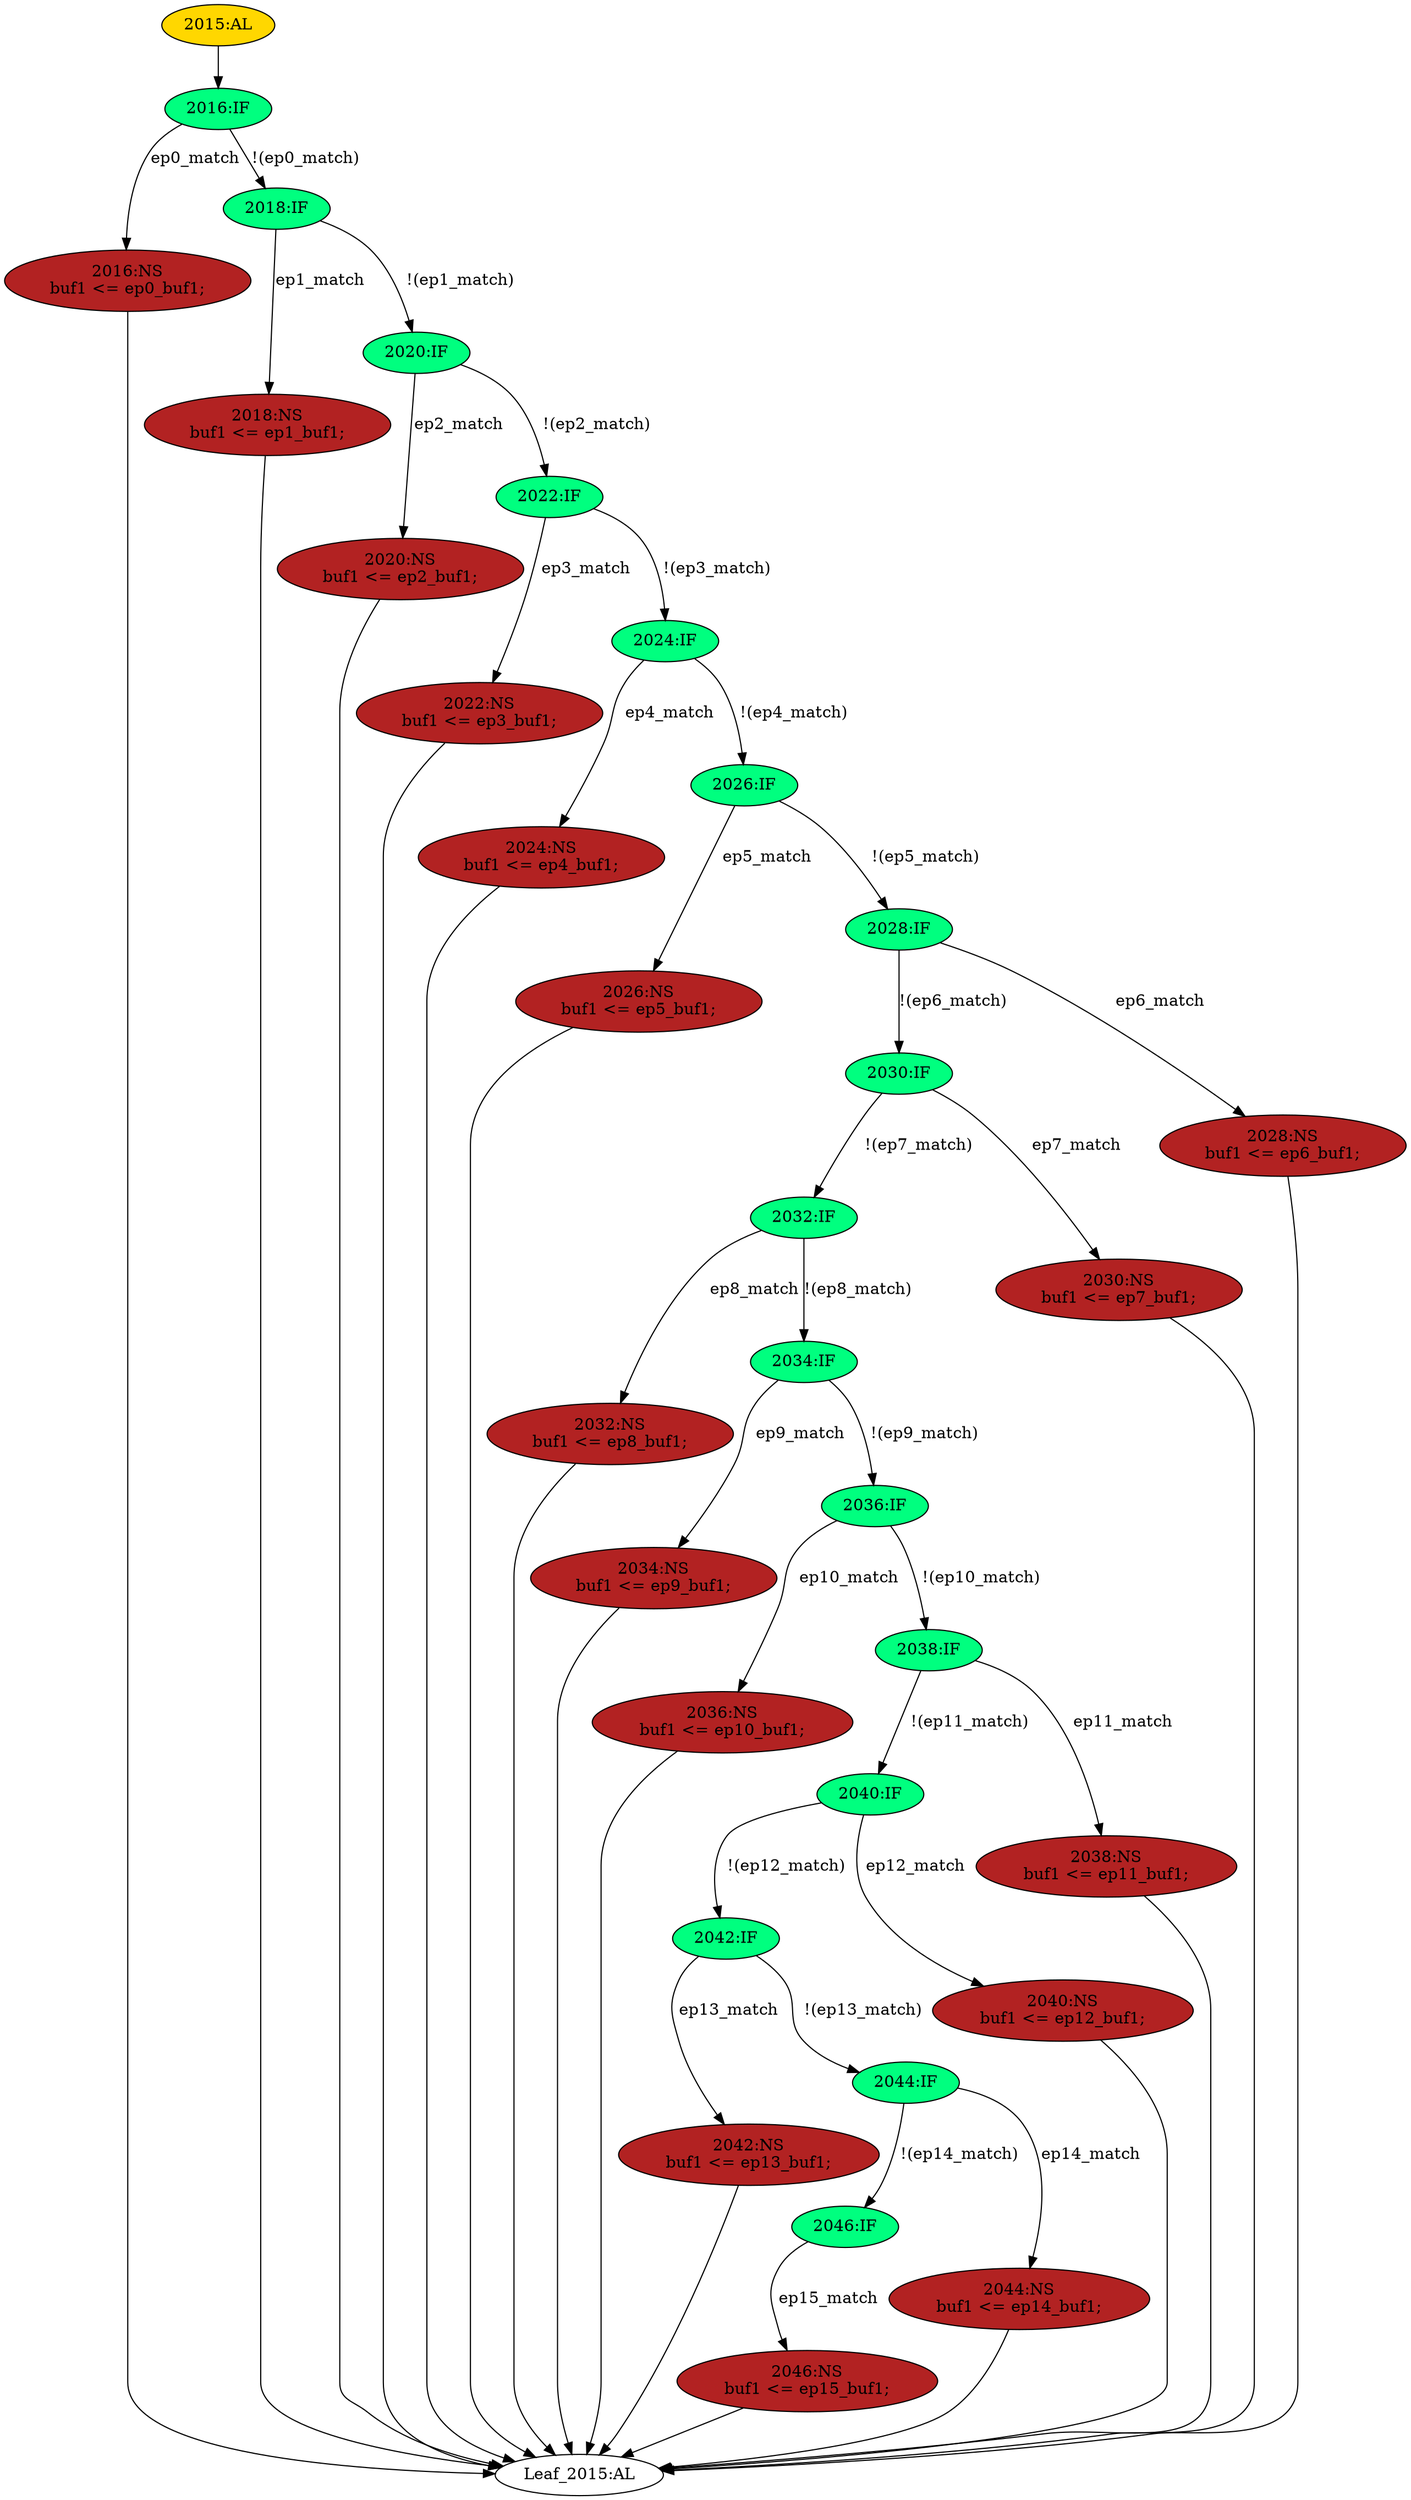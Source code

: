 strict digraph "" {
	node [label="\N"];
	"2020:NS"	 [ast="<pyverilog.vparser.ast.NonblockingSubstitution object at 0x7f0a38db2dd0>",
		fillcolor=firebrick,
		label="2020:NS
buf1 <= ep2_buf1;",
		statements="[<pyverilog.vparser.ast.NonblockingSubstitution object at 0x7f0a38db2dd0>]",
		style=filled,
		typ=NonblockingSubstitution];
	"Leaf_2015:AL"	 [def_var="['buf1']",
		label="Leaf_2015:AL"];
	"2020:NS" -> "Leaf_2015:AL"	 [cond="[]",
		lineno=None];
	"2016:NS"	 [ast="<pyverilog.vparser.ast.NonblockingSubstitution object at 0x7f0a38db2f10>",
		fillcolor=firebrick,
		label="2016:NS
buf1 <= ep0_buf1;",
		statements="[<pyverilog.vparser.ast.NonblockingSubstitution object at 0x7f0a38db2f10>]",
		style=filled,
		typ=NonblockingSubstitution];
	"2016:NS" -> "Leaf_2015:AL"	 [cond="[]",
		lineno=None];
	"2026:NS"	 [ast="<pyverilog.vparser.ast.NonblockingSubstitution object at 0x7f0a38dc0090>",
		fillcolor=firebrick,
		label="2026:NS
buf1 <= ep5_buf1;",
		statements="[<pyverilog.vparser.ast.NonblockingSubstitution object at 0x7f0a38dc0090>]",
		style=filled,
		typ=NonblockingSubstitution];
	"2026:NS" -> "Leaf_2015:AL"	 [cond="[]",
		lineno=None];
	"2018:NS"	 [ast="<pyverilog.vparser.ast.NonblockingSubstitution object at 0x7f0a38dca850>",
		fillcolor=firebrick,
		label="2018:NS
buf1 <= ep1_buf1;",
		statements="[<pyverilog.vparser.ast.NonblockingSubstitution object at 0x7f0a38dca850>]",
		style=filled,
		typ=NonblockingSubstitution];
	"2018:NS" -> "Leaf_2015:AL"	 [cond="[]",
		lineno=None];
	"2042:IF"	 [ast="<pyverilog.vparser.ast.IfStatement object at 0x7f0a38dc0450>",
		fillcolor=springgreen,
		label="2042:IF",
		statements="[]",
		style=filled,
		typ=IfStatement];
	"2042:NS"	 [ast="<pyverilog.vparser.ast.NonblockingSubstitution object at 0x7f0a38dc0750>",
		fillcolor=firebrick,
		label="2042:NS
buf1 <= ep13_buf1;",
		statements="[<pyverilog.vparser.ast.NonblockingSubstitution object at 0x7f0a38dc0750>]",
		style=filled,
		typ=NonblockingSubstitution];
	"2042:IF" -> "2042:NS"	 [cond="['ep13_match']",
		label=ep13_match,
		lineno=2042];
	"2044:IF"	 [ast="<pyverilog.vparser.ast.IfStatement object at 0x7f0a38dc04d0>",
		fillcolor=springgreen,
		label="2044:IF",
		statements="[]",
		style=filled,
		typ=IfStatement];
	"2042:IF" -> "2044:IF"	 [cond="['ep13_match']",
		label="!(ep13_match)",
		lineno=2042];
	"2040:NS"	 [ast="<pyverilog.vparser.ast.NonblockingSubstitution object at 0x7f0a38dc0910>",
		fillcolor=firebrick,
		label="2040:NS
buf1 <= ep12_buf1;",
		statements="[<pyverilog.vparser.ast.NonblockingSubstitution object at 0x7f0a38dc0910>]",
		style=filled,
		typ=NonblockingSubstitution];
	"2040:NS" -> "Leaf_2015:AL"	 [cond="[]",
		lineno=None];
	"2024:NS"	 [ast="<pyverilog.vparser.ast.NonblockingSubstitution object at 0x7f0a38dc0a50>",
		fillcolor=firebrick,
		label="2024:NS
buf1 <= ep4_buf1;",
		statements="[<pyverilog.vparser.ast.NonblockingSubstitution object at 0x7f0a38dc0a50>]",
		style=filled,
		typ=NonblockingSubstitution];
	"2024:NS" -> "Leaf_2015:AL"	 [cond="[]",
		lineno=None];
	"2030:IF"	 [ast="<pyverilog.vparser.ast.IfStatement object at 0x7f0a38dc0b90>",
		fillcolor=springgreen,
		label="2030:IF",
		statements="[]",
		style=filled,
		typ=IfStatement];
	"2032:IF"	 [ast="<pyverilog.vparser.ast.IfStatement object at 0x7f0a38dc0bd0>",
		fillcolor=springgreen,
		label="2032:IF",
		statements="[]",
		style=filled,
		typ=IfStatement];
	"2030:IF" -> "2032:IF"	 [cond="['ep7_match']",
		label="!(ep7_match)",
		lineno=2030];
	"2030:NS"	 [ast="<pyverilog.vparser.ast.NonblockingSubstitution object at 0x7f0a38dca250>",
		fillcolor=firebrick,
		label="2030:NS
buf1 <= ep7_buf1;",
		statements="[<pyverilog.vparser.ast.NonblockingSubstitution object at 0x7f0a38dca250>]",
		style=filled,
		typ=NonblockingSubstitution];
	"2030:IF" -> "2030:NS"	 [cond="['ep7_match']",
		label=ep7_match,
		lineno=2030];
	"2022:IF"	 [ast="<pyverilog.vparser.ast.IfStatement object at 0x7f0a38dca3d0>",
		fillcolor=springgreen,
		label="2022:IF",
		statements="[]",
		style=filled,
		typ=IfStatement];
	"2022:NS"	 [ast="<pyverilog.vparser.ast.NonblockingSubstitution object at 0x7f0a38dca6d0>",
		fillcolor=firebrick,
		label="2022:NS
buf1 <= ep3_buf1;",
		statements="[<pyverilog.vparser.ast.NonblockingSubstitution object at 0x7f0a38dca6d0>]",
		style=filled,
		typ=NonblockingSubstitution];
	"2022:IF" -> "2022:NS"	 [cond="['ep3_match']",
		label=ep3_match,
		lineno=2022];
	"2024:IF"	 [ast="<pyverilog.vparser.ast.IfStatement object at 0x7f0a38dca410>",
		fillcolor=springgreen,
		label="2024:IF",
		statements="[]",
		style=filled,
		typ=IfStatement];
	"2022:IF" -> "2024:IF"	 [cond="['ep3_match']",
		label="!(ep3_match)",
		lineno=2022];
	"2034:NS"	 [ast="<pyverilog.vparser.ast.NonblockingSubstitution object at 0x7f0a38dca090>",
		fillcolor=firebrick,
		label="2034:NS
buf1 <= ep9_buf1;",
		statements="[<pyverilog.vparser.ast.NonblockingSubstitution object at 0x7f0a38dca090>]",
		style=filled,
		typ=NonblockingSubstitution];
	"2034:NS" -> "Leaf_2015:AL"	 [cond="[]",
		lineno=None];
	"2036:IF"	 [ast="<pyverilog.vparser.ast.IfStatement object at 0x7f0a38dc0c50>",
		fillcolor=springgreen,
		label="2036:IF",
		statements="[]",
		style=filled,
		typ=IfStatement];
	"2036:NS"	 [ast="<pyverilog.vparser.ast.NonblockingSubstitution object at 0x7f0a38dc0ed0>",
		fillcolor=firebrick,
		label="2036:NS
buf1 <= ep10_buf1;",
		statements="[<pyverilog.vparser.ast.NonblockingSubstitution object at 0x7f0a38dc0ed0>]",
		style=filled,
		typ=NonblockingSubstitution];
	"2036:IF" -> "2036:NS"	 [cond="['ep10_match']",
		label=ep10_match,
		lineno=2036];
	"2038:IF"	 [ast="<pyverilog.vparser.ast.IfStatement object at 0x7f0a38dc0c90>",
		fillcolor=springgreen,
		label="2038:IF",
		statements="[]",
		style=filled,
		typ=IfStatement];
	"2036:IF" -> "2038:IF"	 [cond="['ep10_match']",
		label="!(ep10_match)",
		lineno=2036];
	"2028:IF"	 [ast="<pyverilog.vparser.ast.IfStatement object at 0x7f0a38dca490>",
		fillcolor=springgreen,
		label="2028:IF",
		statements="[]",
		style=filled,
		typ=IfStatement];
	"2028:IF" -> "2030:IF"	 [cond="['ep6_match']",
		label="!(ep6_match)",
		lineno=2028];
	"2028:NS"	 [ast="<pyverilog.vparser.ast.NonblockingSubstitution object at 0x7f0a38dca4d0>",
		fillcolor=firebrick,
		label="2028:NS
buf1 <= ep6_buf1;",
		statements="[<pyverilog.vparser.ast.NonblockingSubstitution object at 0x7f0a38dca4d0>]",
		style=filled,
		typ=NonblockingSubstitution];
	"2028:IF" -> "2028:NS"	 [cond="['ep6_match']",
		label=ep6_match,
		lineno=2028];
	"2015:AL"	 [ast="<pyverilog.vparser.ast.Always object at 0x7f0a38dca990>",
		clk_sens=True,
		fillcolor=gold,
		label="2015:AL",
		sens="['clk']",
		statements="[]",
		style=filled,
		typ=Always,
		use_var="['ep6_match', 'ep15_buf1', 'ep9_buf1', 'ep4_buf1', 'ep10_match', 'ep0_match', 'ep12_buf1', 'ep10_buf1', 'ep4_match', 'ep1_buf1', '\
ep15_match', 'ep1_match', 'ep3_match', 'ep7_buf1', 'ep13_match', 'ep3_buf1', 'ep12_match', 'ep7_match', 'ep13_buf1', 'ep5_match', '\
ep2_match', 'ep2_buf1', 'ep8_buf1', 'ep5_buf1', 'ep9_match', 'ep14_match', 'ep8_match', 'ep11_buf1', 'ep6_buf1', 'ep0_buf1', 'ep11_\
match', 'ep14_buf1']"];
	"2016:IF"	 [ast="<pyverilog.vparser.ast.IfStatement object at 0x7f0a38dcaa90>",
		fillcolor=springgreen,
		label="2016:IF",
		statements="[]",
		style=filled,
		typ=IfStatement];
	"2015:AL" -> "2016:IF"	 [cond="[]",
		lineno=None];
	"2046:IF"	 [ast="<pyverilog.vparser.ast.IfStatement object at 0x7f0a38dc0510>",
		fillcolor=springgreen,
		label="2046:IF",
		statements="[]",
		style=filled,
		typ=IfStatement];
	"2046:NS"	 [ast="<pyverilog.vparser.ast.NonblockingSubstitution object at 0x7f0a38dc01d0>",
		fillcolor=firebrick,
		label="2046:NS
buf1 <= ep15_buf1;",
		statements="[<pyverilog.vparser.ast.NonblockingSubstitution object at 0x7f0a38dc01d0>]",
		style=filled,
		typ=NonblockingSubstitution];
	"2046:IF" -> "2046:NS"	 [cond="['ep15_match']",
		label=ep15_match,
		lineno=2046];
	"2026:IF"	 [ast="<pyverilog.vparser.ast.IfStatement object at 0x7f0a38dca450>",
		fillcolor=springgreen,
		label="2026:IF",
		statements="[]",
		style=filled,
		typ=IfStatement];
	"2026:IF" -> "2026:NS"	 [cond="['ep5_match']",
		label=ep5_match,
		lineno=2026];
	"2026:IF" -> "2028:IF"	 [cond="['ep5_match']",
		label="!(ep5_match)",
		lineno=2026];
	"2032:NS"	 [ast="<pyverilog.vparser.ast.NonblockingSubstitution object at 0x7f0a38dc0310>",
		fillcolor=firebrick,
		label="2032:NS
buf1 <= ep8_buf1;",
		statements="[<pyverilog.vparser.ast.NonblockingSubstitution object at 0x7f0a38dc0310>]",
		style=filled,
		typ=NonblockingSubstitution];
	"2032:NS" -> "Leaf_2015:AL"	 [cond="[]",
		lineno=None];
	"2040:IF"	 [ast="<pyverilog.vparser.ast.IfStatement object at 0x7f0a38dc0cd0>",
		fillcolor=springgreen,
		label="2040:IF",
		statements="[]",
		style=filled,
		typ=IfStatement];
	"2040:IF" -> "2042:IF"	 [cond="['ep12_match']",
		label="!(ep12_match)",
		lineno=2040];
	"2040:IF" -> "2040:NS"	 [cond="['ep12_match']",
		label=ep12_match,
		lineno=2040];
	"2022:NS" -> "Leaf_2015:AL"	 [cond="[]",
		lineno=None];
	"2042:NS" -> "Leaf_2015:AL"	 [cond="[]",
		lineno=None];
	"2016:IF" -> "2016:NS"	 [cond="['ep0_match']",
		label=ep0_match,
		lineno=2016];
	"2018:IF"	 [ast="<pyverilog.vparser.ast.IfStatement object at 0x7f0a38dcaad0>",
		fillcolor=springgreen,
		label="2018:IF",
		statements="[]",
		style=filled,
		typ=IfStatement];
	"2016:IF" -> "2018:IF"	 [cond="['ep0_match']",
		label="!(ep0_match)",
		lineno=2016];
	"2044:NS"	 [ast="<pyverilog.vparser.ast.NonblockingSubstitution object at 0x7f0a38dc05d0>",
		fillcolor=firebrick,
		label="2044:NS
buf1 <= ep14_buf1;",
		statements="[<pyverilog.vparser.ast.NonblockingSubstitution object at 0x7f0a38dc05d0>]",
		style=filled,
		typ=NonblockingSubstitution];
	"2044:NS" -> "Leaf_2015:AL"	 [cond="[]",
		lineno=None];
	"2032:IF" -> "2032:NS"	 [cond="['ep8_match']",
		label=ep8_match,
		lineno=2032];
	"2034:IF"	 [ast="<pyverilog.vparser.ast.IfStatement object at 0x7f0a38dc0c10>",
		fillcolor=springgreen,
		label="2034:IF",
		statements="[]",
		style=filled,
		typ=IfStatement];
	"2032:IF" -> "2034:IF"	 [cond="['ep8_match']",
		label="!(ep8_match)",
		lineno=2032];
	"2038:NS"	 [ast="<pyverilog.vparser.ast.NonblockingSubstitution object at 0x7f0a38dc0d50>",
		fillcolor=firebrick,
		label="2038:NS
buf1 <= ep11_buf1;",
		statements="[<pyverilog.vparser.ast.NonblockingSubstitution object at 0x7f0a38dc0d50>]",
		style=filled,
		typ=NonblockingSubstitution];
	"2038:NS" -> "Leaf_2015:AL"	 [cond="[]",
		lineno=None];
	"2024:IF" -> "2024:NS"	 [cond="['ep4_match']",
		label=ep4_match,
		lineno=2024];
	"2024:IF" -> "2026:IF"	 [cond="['ep4_match']",
		label="!(ep4_match)",
		lineno=2024];
	"2030:NS" -> "Leaf_2015:AL"	 [cond="[]",
		lineno=None];
	"2020:IF"	 [ast="<pyverilog.vparser.ast.IfStatement object at 0x7f0a38dcab10>",
		fillcolor=springgreen,
		label="2020:IF",
		statements="[]",
		style=filled,
		typ=IfStatement];
	"2020:IF" -> "2020:NS"	 [cond="['ep2_match']",
		label=ep2_match,
		lineno=2020];
	"2020:IF" -> "2022:IF"	 [cond="['ep2_match']",
		label="!(ep2_match)",
		lineno=2020];
	"2046:NS" -> "Leaf_2015:AL"	 [cond="[]",
		lineno=None];
	"2044:IF" -> "2046:IF"	 [cond="['ep14_match']",
		label="!(ep14_match)",
		lineno=2044];
	"2044:IF" -> "2044:NS"	 [cond="['ep14_match']",
		label=ep14_match,
		lineno=2044];
	"2036:NS" -> "Leaf_2015:AL"	 [cond="[]",
		lineno=None];
	"2038:IF" -> "2040:IF"	 [cond="['ep11_match']",
		label="!(ep11_match)",
		lineno=2038];
	"2038:IF" -> "2038:NS"	 [cond="['ep11_match']",
		label=ep11_match,
		lineno=2038];
	"2028:NS" -> "Leaf_2015:AL"	 [cond="[]",
		lineno=None];
	"2034:IF" -> "2034:NS"	 [cond="['ep9_match']",
		label=ep9_match,
		lineno=2034];
	"2034:IF" -> "2036:IF"	 [cond="['ep9_match']",
		label="!(ep9_match)",
		lineno=2034];
	"2018:IF" -> "2018:NS"	 [cond="['ep1_match']",
		label=ep1_match,
		lineno=2018];
	"2018:IF" -> "2020:IF"	 [cond="['ep1_match']",
		label="!(ep1_match)",
		lineno=2018];
}
